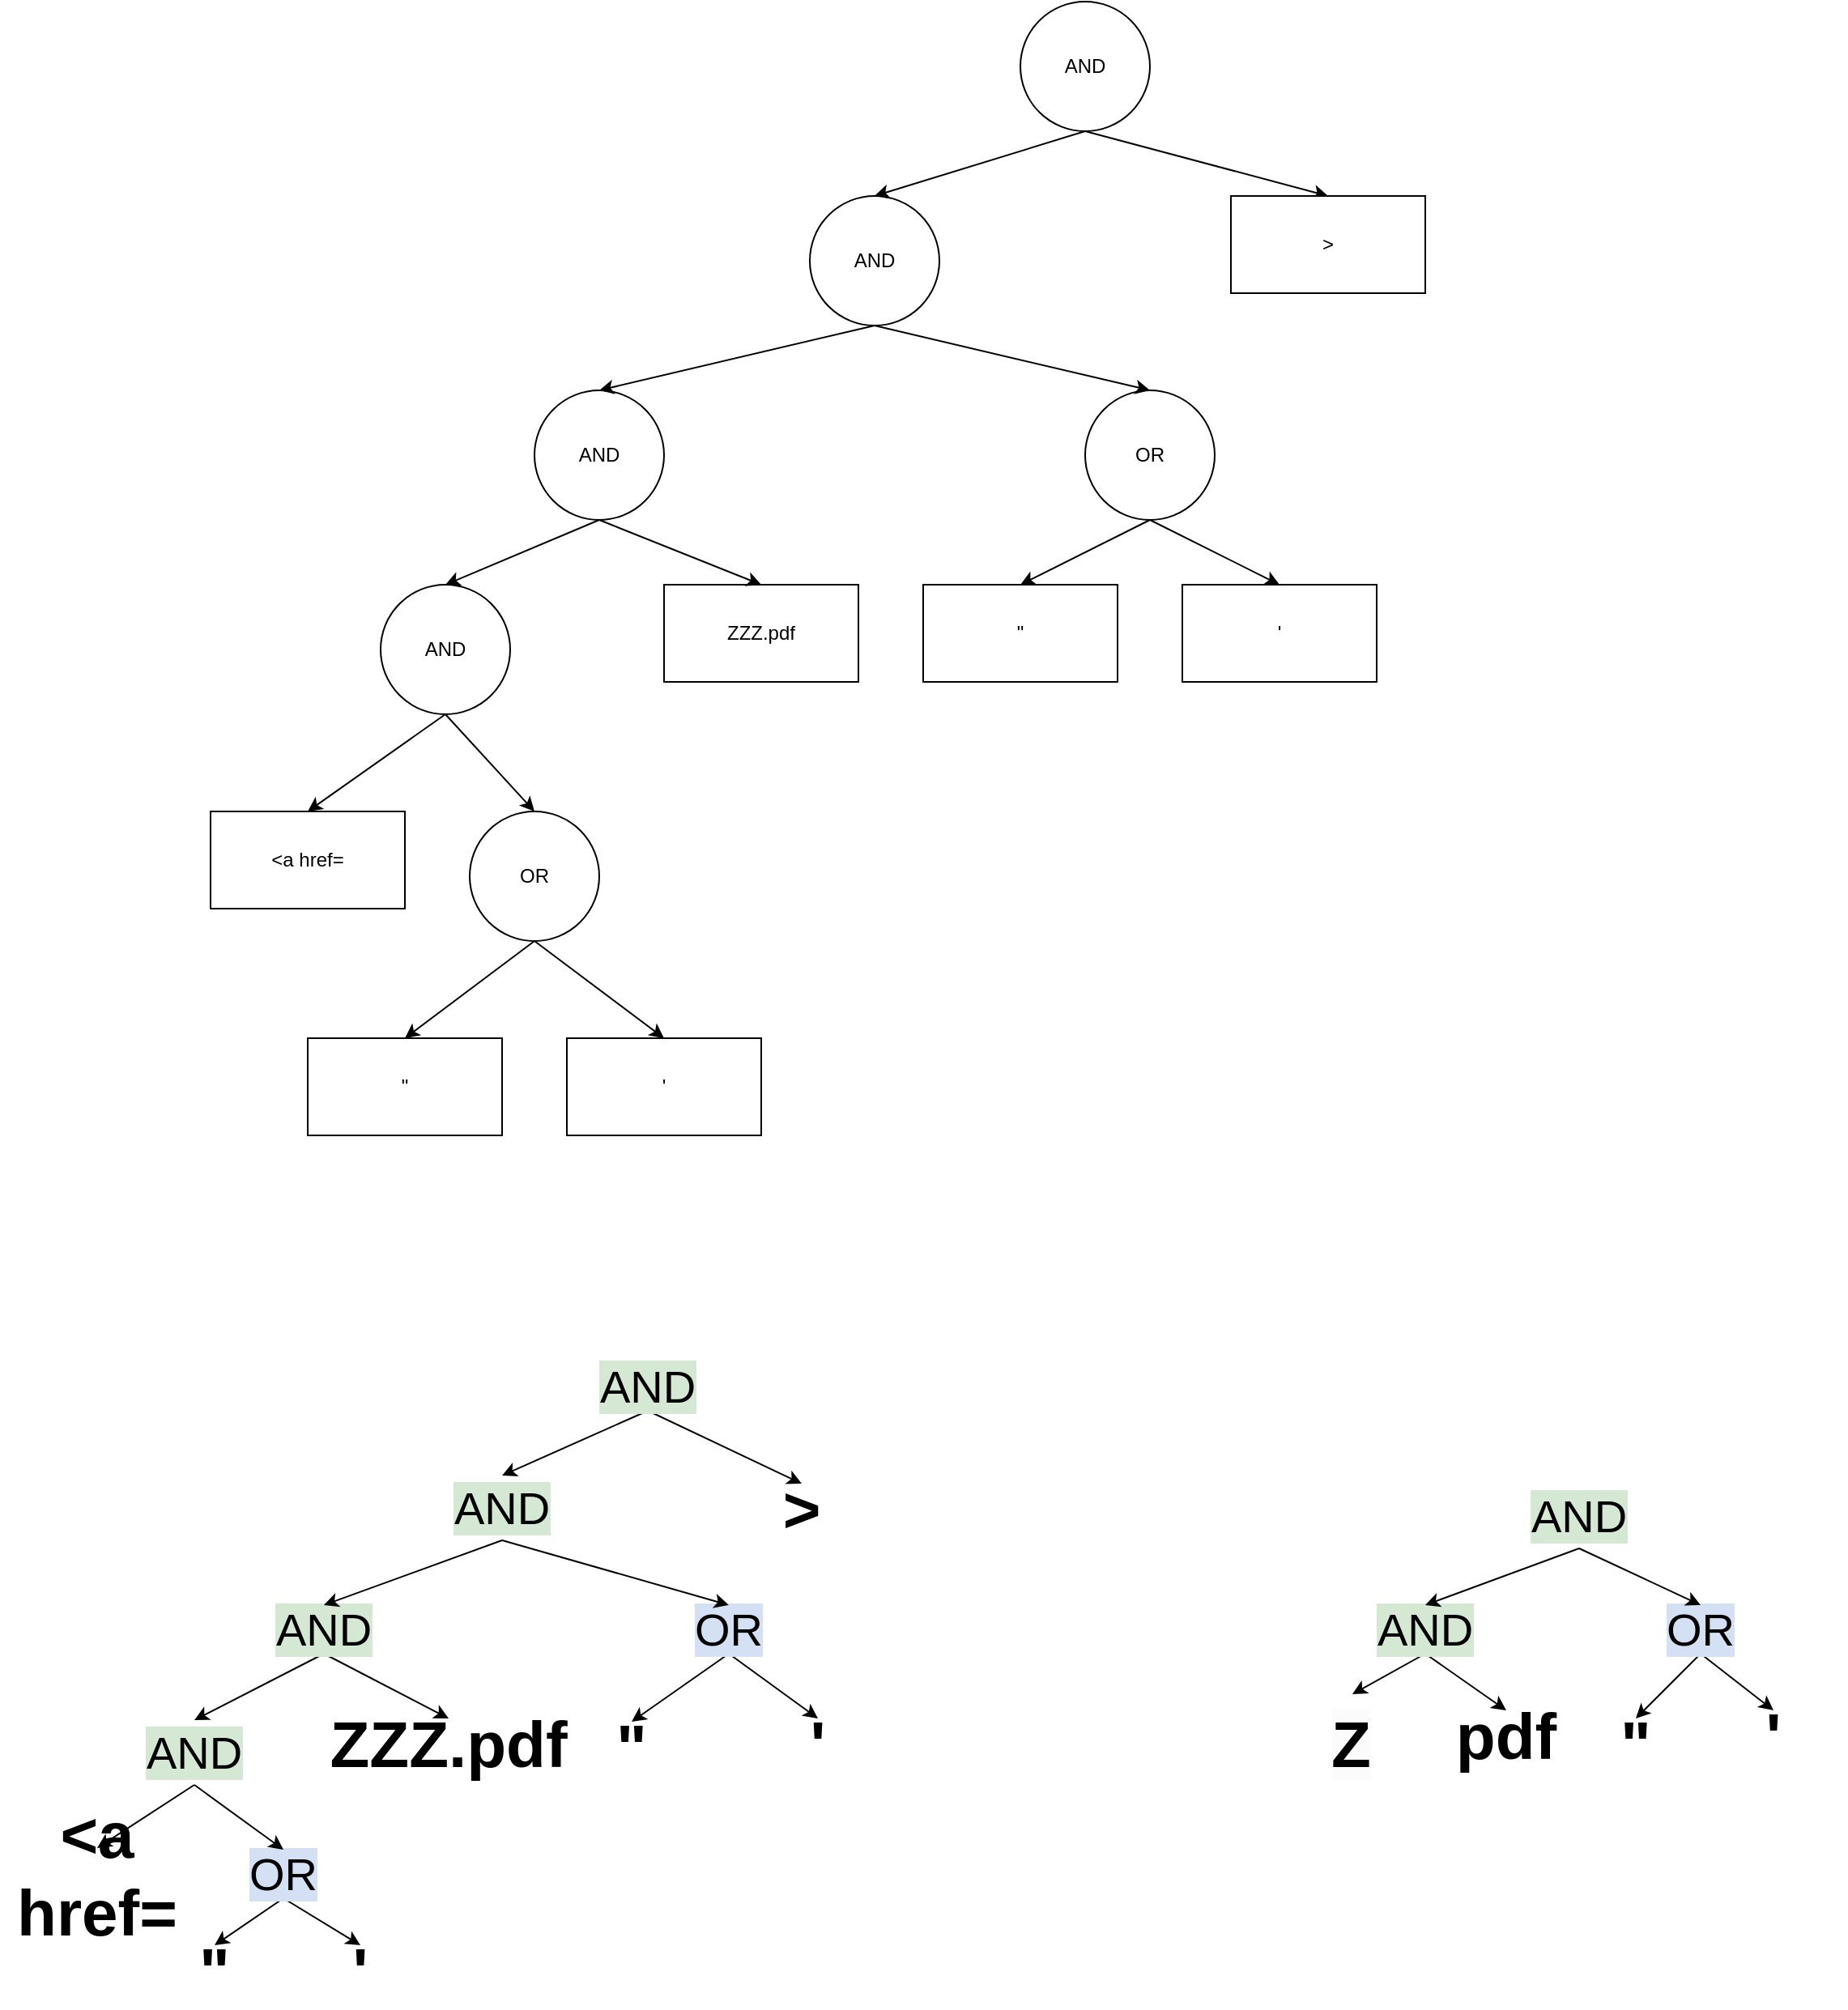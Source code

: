 <mxfile version="26.0.4">
  <diagram name="Page-1" id="VWKBHIZCYYSOs310RddO">
    <mxGraphModel dx="1243" dy="1849" grid="1" gridSize="10" guides="1" tooltips="1" connect="1" arrows="1" fold="1" page="1" pageScale="1" pageWidth="850" pageHeight="1100" math="0" shadow="0">
      <root>
        <mxCell id="0" />
        <mxCell id="1" parent="0" />
        <mxCell id="eI798IVfRblbBRKBRCxa-2" value="&lt;span style=&quot;text-wrap-mode: nowrap;&quot;&gt;&amp;lt;a href=&lt;/span&gt;" style="whiteSpace=wrap;html=1;" vertex="1" parent="1">
          <mxGeometry x="300" y="460" width="120" height="60" as="geometry" />
        </mxCell>
        <mxCell id="eI798IVfRblbBRKBRCxa-3" value="&quot;" style="whiteSpace=wrap;html=1;" vertex="1" parent="1">
          <mxGeometry x="360" y="600" width="120" height="60" as="geometry" />
        </mxCell>
        <mxCell id="eI798IVfRblbBRKBRCxa-4" value="&#39;" style="whiteSpace=wrap;html=1;" vertex="1" parent="1">
          <mxGeometry x="520" y="600" width="120" height="60" as="geometry" />
        </mxCell>
        <mxCell id="eI798IVfRblbBRKBRCxa-6" style="rounded=0;orthogonalLoop=1;jettySize=auto;html=1;exitX=0.5;exitY=1;exitDx=0;exitDy=0;entryX=0.5;entryY=0;entryDx=0;entryDy=0;" edge="1" parent="1" source="eI798IVfRblbBRKBRCxa-5" target="eI798IVfRblbBRKBRCxa-3">
          <mxGeometry relative="1" as="geometry" />
        </mxCell>
        <mxCell id="eI798IVfRblbBRKBRCxa-7" style="rounded=0;orthogonalLoop=1;jettySize=auto;html=1;exitX=0.5;exitY=1;exitDx=0;exitDy=0;entryX=0.5;entryY=0;entryDx=0;entryDy=0;" edge="1" parent="1" source="eI798IVfRblbBRKBRCxa-5" target="eI798IVfRblbBRKBRCxa-4">
          <mxGeometry relative="1" as="geometry" />
        </mxCell>
        <mxCell id="eI798IVfRblbBRKBRCxa-5" value="OR" style="ellipse;whiteSpace=wrap;html=1;" vertex="1" parent="1">
          <mxGeometry x="460" y="460" width="80" height="80" as="geometry" />
        </mxCell>
        <mxCell id="eI798IVfRblbBRKBRCxa-9" style="edgeStyle=none;rounded=0;orthogonalLoop=1;jettySize=auto;html=1;exitX=0.5;exitY=1;exitDx=0;exitDy=0;entryX=0.5;entryY=0;entryDx=0;entryDy=0;" edge="1" parent="1" source="eI798IVfRblbBRKBRCxa-8" target="eI798IVfRblbBRKBRCxa-2">
          <mxGeometry relative="1" as="geometry" />
        </mxCell>
        <mxCell id="eI798IVfRblbBRKBRCxa-10" style="edgeStyle=none;rounded=0;orthogonalLoop=1;jettySize=auto;html=1;exitX=0.5;exitY=1;exitDx=0;exitDy=0;entryX=0.5;entryY=0;entryDx=0;entryDy=0;" edge="1" parent="1" source="eI798IVfRblbBRKBRCxa-8" target="eI798IVfRblbBRKBRCxa-5">
          <mxGeometry relative="1" as="geometry" />
        </mxCell>
        <mxCell id="eI798IVfRblbBRKBRCxa-8" value="AND" style="ellipse;whiteSpace=wrap;html=1;" vertex="1" parent="1">
          <mxGeometry x="405" y="320" width="80" height="80" as="geometry" />
        </mxCell>
        <mxCell id="eI798IVfRblbBRKBRCxa-11" value="&lt;span style=&quot;text-wrap-mode: nowrap;&quot;&gt;ZZZ.pdf&lt;/span&gt;" style="whiteSpace=wrap;html=1;" vertex="1" parent="1">
          <mxGeometry x="580" y="320" width="120" height="60" as="geometry" />
        </mxCell>
        <mxCell id="eI798IVfRblbBRKBRCxa-13" style="edgeStyle=none;rounded=0;orthogonalLoop=1;jettySize=auto;html=1;exitX=0.5;exitY=1;exitDx=0;exitDy=0;entryX=0.5;entryY=0;entryDx=0;entryDy=0;" edge="1" parent="1" source="eI798IVfRblbBRKBRCxa-12" target="eI798IVfRblbBRKBRCxa-8">
          <mxGeometry relative="1" as="geometry" />
        </mxCell>
        <mxCell id="eI798IVfRblbBRKBRCxa-14" style="edgeStyle=none;rounded=0;orthogonalLoop=1;jettySize=auto;html=1;exitX=0.5;exitY=1;exitDx=0;exitDy=0;entryX=0.5;entryY=0;entryDx=0;entryDy=0;" edge="1" parent="1" source="eI798IVfRblbBRKBRCxa-12" target="eI798IVfRblbBRKBRCxa-11">
          <mxGeometry relative="1" as="geometry" />
        </mxCell>
        <mxCell id="eI798IVfRblbBRKBRCxa-12" value="AND" style="ellipse;whiteSpace=wrap;html=1;" vertex="1" parent="1">
          <mxGeometry x="500" y="200" width="80" height="80" as="geometry" />
        </mxCell>
        <mxCell id="eI798IVfRblbBRKBRCxa-15" value="&quot;" style="whiteSpace=wrap;html=1;" vertex="1" parent="1">
          <mxGeometry x="740" y="320" width="120" height="60" as="geometry" />
        </mxCell>
        <mxCell id="eI798IVfRblbBRKBRCxa-16" value="&#39;" style="whiteSpace=wrap;html=1;" vertex="1" parent="1">
          <mxGeometry x="900" y="320" width="120" height="60" as="geometry" />
        </mxCell>
        <mxCell id="eI798IVfRblbBRKBRCxa-17" style="rounded=0;orthogonalLoop=1;jettySize=auto;html=1;exitX=0.5;exitY=1;exitDx=0;exitDy=0;entryX=0.5;entryY=0;entryDx=0;entryDy=0;" edge="1" parent="1" source="eI798IVfRblbBRKBRCxa-19" target="eI798IVfRblbBRKBRCxa-15">
          <mxGeometry relative="1" as="geometry" />
        </mxCell>
        <mxCell id="eI798IVfRblbBRKBRCxa-18" style="rounded=0;orthogonalLoop=1;jettySize=auto;html=1;exitX=0.5;exitY=1;exitDx=0;exitDy=0;entryX=0.5;entryY=0;entryDx=0;entryDy=0;" edge="1" parent="1" source="eI798IVfRblbBRKBRCxa-19" target="eI798IVfRblbBRKBRCxa-16">
          <mxGeometry relative="1" as="geometry" />
        </mxCell>
        <mxCell id="eI798IVfRblbBRKBRCxa-19" value="OR" style="ellipse;whiteSpace=wrap;html=1;" vertex="1" parent="1">
          <mxGeometry x="840" y="200" width="80" height="80" as="geometry" />
        </mxCell>
        <mxCell id="eI798IVfRblbBRKBRCxa-21" style="edgeStyle=none;rounded=0;orthogonalLoop=1;jettySize=auto;html=1;exitX=0.5;exitY=1;exitDx=0;exitDy=0;entryX=0.5;entryY=0;entryDx=0;entryDy=0;" edge="1" parent="1" source="eI798IVfRblbBRKBRCxa-20" target="eI798IVfRblbBRKBRCxa-12">
          <mxGeometry relative="1" as="geometry" />
        </mxCell>
        <mxCell id="eI798IVfRblbBRKBRCxa-22" style="edgeStyle=none;rounded=0;orthogonalLoop=1;jettySize=auto;html=1;exitX=0.5;exitY=1;exitDx=0;exitDy=0;entryX=0.5;entryY=0;entryDx=0;entryDy=0;" edge="1" parent="1" source="eI798IVfRblbBRKBRCxa-20" target="eI798IVfRblbBRKBRCxa-19">
          <mxGeometry relative="1" as="geometry" />
        </mxCell>
        <mxCell id="eI798IVfRblbBRKBRCxa-20" value="AND" style="ellipse;whiteSpace=wrap;html=1;" vertex="1" parent="1">
          <mxGeometry x="670" y="80" width="80" height="80" as="geometry" />
        </mxCell>
        <mxCell id="eI798IVfRblbBRKBRCxa-26" style="edgeStyle=none;rounded=0;orthogonalLoop=1;jettySize=auto;html=1;exitX=0.5;exitY=1;exitDx=0;exitDy=0;entryX=0.5;entryY=0;entryDx=0;entryDy=0;" edge="1" parent="1" source="eI798IVfRblbBRKBRCxa-23" target="eI798IVfRblbBRKBRCxa-20">
          <mxGeometry relative="1" as="geometry" />
        </mxCell>
        <mxCell id="eI798IVfRblbBRKBRCxa-27" style="edgeStyle=none;rounded=0;orthogonalLoop=1;jettySize=auto;html=1;exitX=0.5;exitY=1;exitDx=0;exitDy=0;entryX=0.5;entryY=0;entryDx=0;entryDy=0;" edge="1" parent="1" source="eI798IVfRblbBRKBRCxa-23" target="eI798IVfRblbBRKBRCxa-24">
          <mxGeometry relative="1" as="geometry" />
        </mxCell>
        <mxCell id="eI798IVfRblbBRKBRCxa-23" value="AND" style="ellipse;whiteSpace=wrap;html=1;" vertex="1" parent="1">
          <mxGeometry x="800" y="-40" width="80" height="80" as="geometry" />
        </mxCell>
        <mxCell id="eI798IVfRblbBRKBRCxa-24" value="&amp;gt;" style="whiteSpace=wrap;html=1;" vertex="1" parent="1">
          <mxGeometry x="930" y="80" width="120" height="60" as="geometry" />
        </mxCell>
        <mxCell id="eI798IVfRblbBRKBRCxa-28" value="&lt;span style=&quot;text-wrap-mode: nowrap;&quot;&gt;&amp;lt;a href=&lt;/span&gt;" style="text;html=1;align=center;verticalAlign=middle;whiteSpace=wrap;rounded=0;fontSize=40;fontStyle=1" vertex="1" parent="1">
          <mxGeometry x="170" y="1100" width="120" height="30" as="geometry" />
        </mxCell>
        <mxCell id="eI798IVfRblbBRKBRCxa-29" value="&quot;" style="text;html=1;align=center;verticalAlign=middle;whiteSpace=wrap;rounded=0;fontSize=40;fontStyle=1" vertex="1" parent="1">
          <mxGeometry x="260" y="1160" width="85" height="30" as="geometry" />
        </mxCell>
        <mxCell id="eI798IVfRblbBRKBRCxa-30" value="&#39;" style="text;html=1;align=center;verticalAlign=middle;whiteSpace=wrap;rounded=0;fontSize=40;fontStyle=1" vertex="1" parent="1">
          <mxGeometry x="345" y="1160" width="95" height="30" as="geometry" />
        </mxCell>
        <mxCell id="eI798IVfRblbBRKBRCxa-31" style="rounded=0;orthogonalLoop=1;jettySize=auto;html=1;exitX=0.5;exitY=1;exitDx=0;exitDy=0;entryX=0.5;entryY=0;entryDx=0;entryDy=0;fontSize=28;" edge="1" parent="1" source="eI798IVfRblbBRKBRCxa-33" target="eI798IVfRblbBRKBRCxa-29">
          <mxGeometry relative="1" as="geometry" />
        </mxCell>
        <mxCell id="eI798IVfRblbBRKBRCxa-32" style="rounded=0;orthogonalLoop=1;jettySize=auto;html=1;exitX=0.5;exitY=1;exitDx=0;exitDy=0;entryX=0.5;entryY=0;entryDx=0;entryDy=0;fontSize=28;" edge="1" parent="1" source="eI798IVfRblbBRKBRCxa-33" target="eI798IVfRblbBRKBRCxa-30">
          <mxGeometry relative="1" as="geometry" />
        </mxCell>
        <mxCell id="eI798IVfRblbBRKBRCxa-33" value="OR" style="text;html=1;align=center;verticalAlign=middle;whiteSpace=wrap;rounded=0;fontSize=28;labelBackgroundColor=#D4E1F5;" vertex="1" parent="1">
          <mxGeometry x="305" y="1101" width="80" height="30" as="geometry" />
        </mxCell>
        <mxCell id="eI798IVfRblbBRKBRCxa-34" style="edgeStyle=none;rounded=0;orthogonalLoop=1;jettySize=auto;html=1;exitX=0.5;exitY=1;exitDx=0;exitDy=0;entryX=0.5;entryY=0;entryDx=0;entryDy=0;fontSize=28;" edge="1" parent="1" source="eI798IVfRblbBRKBRCxa-36" target="eI798IVfRblbBRKBRCxa-28">
          <mxGeometry relative="1" as="geometry" />
        </mxCell>
        <mxCell id="eI798IVfRblbBRKBRCxa-35" style="edgeStyle=none;rounded=0;orthogonalLoop=1;jettySize=auto;html=1;exitX=0.5;exitY=1;exitDx=0;exitDy=0;entryX=0.5;entryY=0;entryDx=0;entryDy=0;fontSize=28;" edge="1" parent="1" source="eI798IVfRblbBRKBRCxa-36" target="eI798IVfRblbBRKBRCxa-33">
          <mxGeometry relative="1" as="geometry" />
        </mxCell>
        <mxCell id="eI798IVfRblbBRKBRCxa-36" value="AND" style="text;html=1;align=center;verticalAlign=middle;whiteSpace=wrap;rounded=0;fontSize=28;labelBackgroundColor=#D5E8D4;" vertex="1" parent="1">
          <mxGeometry x="250" y="1021" width="80" height="40" as="geometry" />
        </mxCell>
        <mxCell id="eI798IVfRblbBRKBRCxa-37" value="&lt;span style=&quot;text-wrap-mode: nowrap;&quot;&gt;ZZZ.pdf&lt;/span&gt;" style="text;html=1;align=center;verticalAlign=middle;whiteSpace=wrap;rounded=0;fontSize=40;fontStyle=1" vertex="1" parent="1">
          <mxGeometry x="387" y="1020" width="120" height="30" as="geometry" />
        </mxCell>
        <mxCell id="eI798IVfRblbBRKBRCxa-38" style="edgeStyle=none;rounded=0;orthogonalLoop=1;jettySize=auto;html=1;exitX=0.5;exitY=1;exitDx=0;exitDy=0;entryX=0.5;entryY=0;entryDx=0;entryDy=0;fontSize=28;" edge="1" parent="1" source="eI798IVfRblbBRKBRCxa-40" target="eI798IVfRblbBRKBRCxa-36">
          <mxGeometry relative="1" as="geometry" />
        </mxCell>
        <mxCell id="eI798IVfRblbBRKBRCxa-39" style="edgeStyle=none;rounded=0;orthogonalLoop=1;jettySize=auto;html=1;exitX=0.5;exitY=1;exitDx=0;exitDy=0;entryX=0.5;entryY=0;entryDx=0;entryDy=0;fontSize=28;" edge="1" parent="1" source="eI798IVfRblbBRKBRCxa-40" target="eI798IVfRblbBRKBRCxa-37">
          <mxGeometry relative="1" as="geometry" />
        </mxCell>
        <mxCell id="eI798IVfRblbBRKBRCxa-40" value="AND" style="text;html=1;align=center;verticalAlign=middle;whiteSpace=wrap;rounded=0;fontSize=28;labelBackgroundColor=#D5E8D4;" vertex="1" parent="1">
          <mxGeometry x="330" y="950" width="80" height="30" as="geometry" />
        </mxCell>
        <mxCell id="eI798IVfRblbBRKBRCxa-41" value="&quot;" style="text;html=1;align=center;verticalAlign=middle;whiteSpace=wrap;rounded=0;fontSize=40;fontStyle=1" vertex="1" parent="1">
          <mxGeometry x="510" y="1022" width="100" height="30" as="geometry" />
        </mxCell>
        <mxCell id="eI798IVfRblbBRKBRCxa-42" value="&#39;" style="text;html=1;align=center;verticalAlign=middle;whiteSpace=wrap;rounded=0;fontSize=40;fontStyle=1" vertex="1" parent="1">
          <mxGeometry x="630" y="1020" width="90" height="30" as="geometry" />
        </mxCell>
        <mxCell id="eI798IVfRblbBRKBRCxa-43" style="rounded=0;orthogonalLoop=1;jettySize=auto;html=1;exitX=0.5;exitY=1;exitDx=0;exitDy=0;entryX=0.5;entryY=0;entryDx=0;entryDy=0;fontSize=28;" edge="1" parent="1" source="eI798IVfRblbBRKBRCxa-45" target="eI798IVfRblbBRKBRCxa-41">
          <mxGeometry relative="1" as="geometry" />
        </mxCell>
        <mxCell id="eI798IVfRblbBRKBRCxa-44" style="rounded=0;orthogonalLoop=1;jettySize=auto;html=1;exitX=0.5;exitY=1;exitDx=0;exitDy=0;entryX=0.5;entryY=0;entryDx=0;entryDy=0;fontSize=28;" edge="1" parent="1" source="eI798IVfRblbBRKBRCxa-45" target="eI798IVfRblbBRKBRCxa-42">
          <mxGeometry relative="1" as="geometry" />
        </mxCell>
        <mxCell id="eI798IVfRblbBRKBRCxa-45" value="OR" style="text;html=1;align=center;verticalAlign=middle;whiteSpace=wrap;rounded=0;fontSize=28;labelBackgroundColor=#D4E1F5;" vertex="1" parent="1">
          <mxGeometry x="580" y="950" width="80" height="30" as="geometry" />
        </mxCell>
        <mxCell id="eI798IVfRblbBRKBRCxa-46" style="edgeStyle=none;rounded=0;orthogonalLoop=1;jettySize=auto;html=1;exitX=0.5;exitY=1;exitDx=0;exitDy=0;entryX=0.5;entryY=0;entryDx=0;entryDy=0;fontSize=28;" edge="1" parent="1" source="eI798IVfRblbBRKBRCxa-48" target="eI798IVfRblbBRKBRCxa-40">
          <mxGeometry relative="1" as="geometry" />
        </mxCell>
        <mxCell id="eI798IVfRblbBRKBRCxa-47" style="edgeStyle=none;rounded=0;orthogonalLoop=1;jettySize=auto;html=1;exitX=0.5;exitY=1;exitDx=0;exitDy=0;entryX=0.5;entryY=0;entryDx=0;entryDy=0;fontSize=28;" edge="1" parent="1" source="eI798IVfRblbBRKBRCxa-48" target="eI798IVfRblbBRKBRCxa-45">
          <mxGeometry relative="1" as="geometry" />
        </mxCell>
        <mxCell id="eI798IVfRblbBRKBRCxa-48" value="AND" style="text;html=1;align=center;verticalAlign=middle;whiteSpace=wrap;rounded=0;fontSize=28;labelBackgroundColor=#D5E8D4;" vertex="1" parent="1">
          <mxGeometry x="440" y="870" width="80" height="40" as="geometry" />
        </mxCell>
        <mxCell id="eI798IVfRblbBRKBRCxa-49" style="edgeStyle=none;rounded=0;orthogonalLoop=1;jettySize=auto;html=1;exitX=0.5;exitY=1;exitDx=0;exitDy=0;entryX=0.5;entryY=0;entryDx=0;entryDy=0;fontSize=28;" edge="1" parent="1" source="eI798IVfRblbBRKBRCxa-51" target="eI798IVfRblbBRKBRCxa-48">
          <mxGeometry relative="1" as="geometry" />
        </mxCell>
        <mxCell id="eI798IVfRblbBRKBRCxa-50" style="edgeStyle=none;rounded=0;orthogonalLoop=1;jettySize=auto;html=1;exitX=0.5;exitY=1;exitDx=0;exitDy=0;entryX=0.5;entryY=0;entryDx=0;entryDy=0;fontSize=28;" edge="1" parent="1" source="eI798IVfRblbBRKBRCxa-51" target="eI798IVfRblbBRKBRCxa-52">
          <mxGeometry relative="1" as="geometry" />
        </mxCell>
        <mxCell id="eI798IVfRblbBRKBRCxa-51" value="AND" style="text;html=1;align=center;verticalAlign=middle;whiteSpace=wrap;rounded=0;fontSize=28;labelBackgroundColor=#D5E8D4;" vertex="1" parent="1">
          <mxGeometry x="530" y="800" width="80" height="30" as="geometry" />
        </mxCell>
        <mxCell id="eI798IVfRblbBRKBRCxa-52" value="&amp;gt;" style="text;html=1;align=center;verticalAlign=middle;whiteSpace=wrap;rounded=0;fontSize=40;fontStyle=1" vertex="1" parent="1">
          <mxGeometry x="605" y="875" width="120" height="30" as="geometry" />
        </mxCell>
        <mxCell id="eI798IVfRblbBRKBRCxa-63" value="&lt;span style=&quot;text-wrap-mode: nowrap;&quot;&gt;pdf&lt;/span&gt;" style="text;html=1;align=center;verticalAlign=middle;whiteSpace=wrap;rounded=0;fontSize=40;fontStyle=1" vertex="1" parent="1">
          <mxGeometry x="1040" y="1015" width="120" height="30" as="geometry" />
        </mxCell>
        <mxCell id="eI798IVfRblbBRKBRCxa-64" style="edgeStyle=none;rounded=0;orthogonalLoop=1;jettySize=auto;html=1;exitX=0.5;exitY=1;exitDx=0;exitDy=0;entryX=0.5;entryY=0;entryDx=0;entryDy=0;fontSize=28;" edge="1" parent="1" source="eI798IVfRblbBRKBRCxa-66" target="eI798IVfRblbBRKBRCxa-80">
          <mxGeometry relative="1" as="geometry">
            <mxPoint x="950" y="1021" as="targetPoint" />
          </mxGeometry>
        </mxCell>
        <mxCell id="eI798IVfRblbBRKBRCxa-65" style="edgeStyle=none;rounded=0;orthogonalLoop=1;jettySize=auto;html=1;exitX=0.5;exitY=1;exitDx=0;exitDy=0;entryX=0.5;entryY=0;entryDx=0;entryDy=0;fontSize=28;" edge="1" parent="1" source="eI798IVfRblbBRKBRCxa-66" target="eI798IVfRblbBRKBRCxa-63">
          <mxGeometry relative="1" as="geometry" />
        </mxCell>
        <mxCell id="eI798IVfRblbBRKBRCxa-66" value="AND" style="text;html=1;align=center;verticalAlign=middle;whiteSpace=wrap;rounded=0;fontSize=28;labelBackgroundColor=#D5E8D4;" vertex="1" parent="1">
          <mxGeometry x="1010" y="950" width="80" height="30" as="geometry" />
        </mxCell>
        <mxCell id="eI798IVfRblbBRKBRCxa-67" value="&quot;" style="text;html=1;align=center;verticalAlign=middle;whiteSpace=wrap;rounded=0;fontSize=40;fontStyle=1" vertex="1" parent="1">
          <mxGeometry x="1130" y="1020" width="100" height="30" as="geometry" />
        </mxCell>
        <mxCell id="eI798IVfRblbBRKBRCxa-68" value="&#39;" style="text;html=1;align=center;verticalAlign=middle;whiteSpace=wrap;rounded=0;fontSize=40;fontStyle=1" vertex="1" parent="1">
          <mxGeometry x="1220" y="1015" width="90" height="30" as="geometry" />
        </mxCell>
        <mxCell id="eI798IVfRblbBRKBRCxa-69" style="rounded=0;orthogonalLoop=1;jettySize=auto;html=1;exitX=0.5;exitY=1;exitDx=0;exitDy=0;entryX=0.5;entryY=0;entryDx=0;entryDy=0;fontSize=28;" edge="1" parent="1" source="eI798IVfRblbBRKBRCxa-71" target="eI798IVfRblbBRKBRCxa-67">
          <mxGeometry relative="1" as="geometry" />
        </mxCell>
        <mxCell id="eI798IVfRblbBRKBRCxa-70" style="rounded=0;orthogonalLoop=1;jettySize=auto;html=1;exitX=0.5;exitY=1;exitDx=0;exitDy=0;entryX=0.5;entryY=0;entryDx=0;entryDy=0;fontSize=28;" edge="1" parent="1" source="eI798IVfRblbBRKBRCxa-71" target="eI798IVfRblbBRKBRCxa-68">
          <mxGeometry relative="1" as="geometry" />
        </mxCell>
        <mxCell id="eI798IVfRblbBRKBRCxa-71" value="OR" style="text;html=1;align=center;verticalAlign=middle;whiteSpace=wrap;rounded=0;fontSize=28;labelBackgroundColor=#D4E1F5;" vertex="1" parent="1">
          <mxGeometry x="1180" y="950" width="80" height="30" as="geometry" />
        </mxCell>
        <mxCell id="eI798IVfRblbBRKBRCxa-72" style="edgeStyle=none;rounded=0;orthogonalLoop=1;jettySize=auto;html=1;exitX=0.5;exitY=1;exitDx=0;exitDy=0;entryX=0.5;entryY=0;entryDx=0;entryDy=0;fontSize=28;" edge="1" parent="1" source="eI798IVfRblbBRKBRCxa-74" target="eI798IVfRblbBRKBRCxa-66">
          <mxGeometry relative="1" as="geometry" />
        </mxCell>
        <mxCell id="eI798IVfRblbBRKBRCxa-73" style="edgeStyle=none;rounded=0;orthogonalLoop=1;jettySize=auto;html=1;exitX=0.5;exitY=1;exitDx=0;exitDy=0;entryX=0.5;entryY=0;entryDx=0;entryDy=0;fontSize=28;" edge="1" parent="1" source="eI798IVfRblbBRKBRCxa-74" target="eI798IVfRblbBRKBRCxa-71">
          <mxGeometry relative="1" as="geometry" />
        </mxCell>
        <mxCell id="eI798IVfRblbBRKBRCxa-74" value="AND" style="text;html=1;align=center;verticalAlign=middle;whiteSpace=wrap;rounded=0;fontSize=28;labelBackgroundColor=#D5E8D4;" vertex="1" parent="1">
          <mxGeometry x="1105" y="875" width="80" height="40" as="geometry" />
        </mxCell>
        <mxCell id="eI798IVfRblbBRKBRCxa-80" value="&lt;span style=&quot;color: rgb(0, 0, 0); font-family: Helvetica; font-style: normal; font-variant-ligatures: normal; font-variant-caps: normal; letter-spacing: normal; orphans: 2; text-align: center; text-indent: 0px; text-transform: none; widows: 2; word-spacing: 0px; -webkit-text-stroke-width: 0px; white-space: nowrap; background-color: rgb(251, 251, 251); text-decoration-thickness: initial; text-decoration-style: initial; text-decoration-color: initial; float: none; display: inline !important;&quot;&gt;Z&lt;/span&gt;" style="text;whiteSpace=wrap;html=1;fontSize=40;fontStyle=1" vertex="1" parent="1">
          <mxGeometry x="990" y="1005" width="30" height="40" as="geometry" />
        </mxCell>
      </root>
    </mxGraphModel>
  </diagram>
</mxfile>
